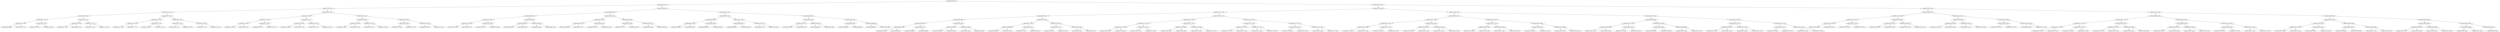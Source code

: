 digraph G{
1845729126 [label="Node{data=[891, 891]}"]
1845729126 -> 382323237
382323237 [label="Node{data=[792, 792]}"]
382323237 -> 927004200
927004200 [label="Node{data=[730, 730]}"]
927004200 -> 720335307
720335307 [label="Node{data=[714, 714]}"]
720335307 -> 1487240023
1487240023 [label="Node{data=[706, 706]}"]
1487240023 -> 15010436
15010436 [label="Node{data=[702, 702]}"]
15010436 -> 816078086
816078086 [label="Node{data=[700, 700]}"]
816078086 -> 1628705776
1628705776 [label="Node{data=[699, 699]}"]
816078086 -> 303608646
303608646 [label="Node{data=[701, 701]}"]
15010436 -> 973159083
973159083 [label="Node{data=[704, 704]}"]
973159083 -> 677321856
677321856 [label="Node{data=[703, 703]}"]
973159083 -> 1771373032
1771373032 [label="Node{data=[705, 705]}"]
1487240023 -> 1044385055
1044385055 [label="Node{data=[710, 710]}"]
1044385055 -> 229096478
229096478 [label="Node{data=[708, 708]}"]
229096478 -> 1573657142
1573657142 [label="Node{data=[707, 707]}"]
229096478 -> 479713830
479713830 [label="Node{data=[709, 709]}"]
1044385055 -> 578880606
578880606 [label="Node{data=[712, 712]}"]
578880606 -> 318114652
318114652 [label="Node{data=[711, 711]}"]
578880606 -> 794214046
794214046 [label="Node{data=[713, 713]}"]
720335307 -> 229771192
229771192 [label="Node{data=[722, 722]}"]
229771192 -> 658198948
658198948 [label="Node{data=[718, 718]}"]
658198948 -> 87364340
87364340 [label="Node{data=[716, 716]}"]
87364340 -> 529395330
529395330 [label="Node{data=[715, 715]}"]
87364340 -> 44021004
44021004 [label="Node{data=[717, 717]}"]
658198948 -> 2144629386
2144629386 [label="Node{data=[720, 720]}"]
2144629386 -> 1381727542
1381727542 [label="Node{data=[719, 719]}"]
2144629386 -> 575823873
575823873 [label="Node{data=[721, 721]}"]
229771192 -> 1570408082
1570408082 [label="Node{data=[726, 726]}"]
1570408082 -> 25624457
25624457 [label="Node{data=[724, 724]}"]
25624457 -> 138252354
138252354 [label="Node{data=[723, 723]}"]
25624457 -> 970898220
970898220 [label="Node{data=[725, 725]}"]
1570408082 -> 813237395
813237395 [label="Node{data=[728, 728]}"]
813237395 -> 112578466
112578466 [label="Node{data=[727, 727]}"]
813237395 -> 1651433654
1651433654 [label="Node{data=[729, 729]}"]
927004200 -> 782573580
782573580 [label="Node{data=[746, 746]}"]
782573580 -> 1442899159
1442899159 [label="Node{data=[738, 738]}"]
1442899159 -> 2128669034
2128669034 [label="Node{data=[734, 734]}"]
2128669034 -> 1797180752
1797180752 [label="Node{data=[732, 732]}"]
1797180752 -> 1824269695
1824269695 [label="Node{data=[731, 731]}"]
1797180752 -> 1028346467
1028346467 [label="Node{data=[733, 733]}"]
2128669034 -> 1142511385
1142511385 [label="Node{data=[736, 736]}"]
1142511385 -> 1508927111
1508927111 [label="Node{data=[735, 735]}"]
1142511385 -> 1424635675
1424635675 [label="Node{data=[737, 737]}"]
1442899159 -> 869642159
869642159 [label="Node{data=[742, 742]}"]
869642159 -> 1039828819
1039828819 [label="Node{data=[740, 740]}"]
1039828819 -> 1734613557
1734613557 [label="Node{data=[739, 739]}"]
1039828819 -> 1647553325
1647553325 [label="Node{data=[741, 741]}"]
869642159 -> 2089146387
2089146387 [label="Node{data=[744, 744]}"]
2089146387 -> 363595983
363595983 [label="Node{data=[743, 743]}"]
2089146387 -> 1381899773
1381899773 [label="Node{data=[745, 745]}"]
782573580 -> 768323160
768323160 [label="Node{data=[784, 784]}"]
768323160 -> 2145169074
2145169074 [label="Node{data=[780, 780]}"]
2145169074 -> 180567030
180567030 [label="Node{data=[748, 748]}"]
180567030 -> 676359846
676359846 [label="Node{data=[747, 747]}"]
180567030 -> 1486466202
1486466202 [label="Node{data=[749, 749]}"]
2145169074 -> 1118445573
1118445573 [label="Node{data=[782, 782]}"]
1118445573 -> 1361428269
1361428269 [label="Node{data=[781, 781]}"]
1118445573 -> 2049695473
2049695473 [label="Node{data=[783, 783]}"]
768323160 -> 1875066962
1875066962 [label="Node{data=[788, 788]}"]
1875066962 -> 2088435623
2088435623 [label="Node{data=[786, 786]}"]
2088435623 -> 5958610
5958610 [label="Node{data=[785, 785]}"]
2088435623 -> 606232958
606232958 [label="Node{data=[787, 787]}"]
1875066962 -> 1360422008
1360422008 [label="Node{data=[790, 790]}"]
1360422008 -> 2059021882
2059021882 [label="Node{data=[789, 789]}"]
1360422008 -> 761880260
761880260 [label="Node{data=[791, 791]}"]
382323237 -> 452457350
452457350 [label="Node{data=[859, 859]}"]
452457350 -> 2015387908
2015387908 [label="Node{data=[808, 808]}"]
2015387908 -> 1396722628
1396722628 [label="Node{data=[800, 800]}"]
1396722628 -> 876126230
876126230 [label="Node{data=[796, 796]}"]
876126230 -> 301342420
301342420 [label="Node{data=[794, 794]}"]
301342420 -> 1780839855
1780839855 [label="Node{data=[793, 793]}"]
301342420 -> 996810052
996810052 [label="Node{data=[795, 795]}"]
876126230 -> 1243816495
1243816495 [label="Node{data=[798, 798]}"]
1243816495 -> 1803715841
1803715841 [label="Node{data=[797, 797]}"]
1243816495 -> 717950419
717950419 [label="Node{data=[799, 799]}"]
1396722628 -> 1101047283
1101047283 [label="Node{data=[804, 804]}"]
1101047283 -> 306300338
306300338 [label="Node{data=[802, 802]}"]
306300338 -> 1838477430
1838477430 [label="Node{data=[801, 801]}"]
306300338 -> 532929922
532929922 [label="Node{data=[803, 803]}"]
1101047283 -> 1527278772
1527278772 [label="Node{data=[806, 806]}"]
1527278772 -> 1207459378
1207459378 [label="Node{data=[805, 805]}"]
1527278772 -> 228921851
228921851 [label="Node{data=[807, 807]}"]
2015387908 -> 210493952
210493952 [label="Node{data=[816, 816]}"]
210493952 -> 352211689
352211689 [label="Node{data=[812, 812]}"]
352211689 -> 301107082
301107082 [label="Node{data=[810, 810]}"]
301107082 -> 880637574
880637574 [label="Node{data=[809, 809]}"]
301107082 -> 1731529195
1731529195 [label="Node{data=[811, 811]}"]
352211689 -> 20604670
20604670 [label="Node{data=[814, 814]}"]
20604670 -> 82931588
82931588 [label="Node{data=[813, 813]}"]
20604670 -> 1541927130
1541927130 [label="Node{data=[815, 815]}"]
210493952 -> 349360156
349360156 [label="Node{data=[846, 846]}"]
349360156 -> 1183664622
1183664622 [label="Node{data=[818, 818]}"]
1183664622 -> 1225753588
1225753588 [label="Node{data=[817, 817]}"]
1183664622 -> 755682095
755682095 [label="Node{data=[819, 819]}"]
349360156 -> 802860194
802860194 [label="Node{data=[857, 857]}"]
802860194 -> 53756558
53756558 [label="Node{data=[856, 856]}"]
802860194 -> 907108671
907108671 [label="Node{data=[858, 858]}"]
452457350 -> 1295619937
1295619937 [label="Node{data=[875, 875]}"]
1295619937 -> 939298264
939298264 [label="Node{data=[867, 867]}"]
939298264 -> 385714587
385714587 [label="Node{data=[863, 863]}"]
385714587 -> 735582946
735582946 [label="Node{data=[861, 861]}"]
735582946 -> 710611559
710611559 [label="Node{data=[860, 860]}"]
735582946 -> 2040191161
2040191161 [label="Node{data=[862, 862]}"]
385714587 -> 55650112
55650112 [label="Node{data=[865, 865]}"]
55650112 -> 1748316866
1748316866 [label="Node{data=[864, 864]}"]
55650112 -> 445631881
445631881 [label="Node{data=[866, 866]}"]
939298264 -> 905941361
905941361 [label="Node{data=[871, 871]}"]
905941361 -> 1067371433
1067371433 [label="Node{data=[869, 869]}"]
1067371433 -> 2122079674
2122079674 [label="Node{data=[868, 868]}"]
1067371433 -> 444277881
444277881 [label="Node{data=[870, 870]}"]
905941361 -> 1397115486
1397115486 [label="Node{data=[873, 873]}"]
1397115486 -> 449576988
449576988 [label="Node{data=[872, 872]}"]
1397115486 -> 104931186
104931186 [label="Node{data=[874, 874]}"]
1295619937 -> 1171958575
1171958575 [label="Node{data=[883, 883]}"]
1171958575 -> 615456112
615456112 [label="Node{data=[879, 879]}"]
615456112 -> 1578706201
1578706201 [label="Node{data=[877, 877]}"]
1578706201 -> 1353517863
1353517863 [label="Node{data=[876, 876]}"]
1578706201 -> 1077821902
1077821902 [label="Node{data=[878, 878]}"]
615456112 -> 480673828
480673828 [label="Node{data=[881, 881]}"]
480673828 -> 192962372
192962372 [label="Node{data=[880, 880]}"]
480673828 -> 869046560
869046560 [label="Node{data=[882, 882]}"]
1171958575 -> 30314150
30314150 [label="Node{data=[887, 887]}"]
30314150 -> 692164891
692164891 [label="Node{data=[885, 885]}"]
692164891 -> 540182792
540182792 [label="Node{data=[884, 884]}"]
692164891 -> 2011169207
2011169207 [label="Node{data=[886, 886]}"]
30314150 -> 44960339
44960339 [label="Node{data=[889, 889]}"]
44960339 -> 662884956
662884956 [label="Node{data=[888, 888]}"]
44960339 -> 332162413
332162413 [label="Node{data=[890, 890]}"]
1845729126 -> 1683370778
1683370778 [label="Node{data=[8737, 8737]}"]
1683370778 -> 374886737
374886737 [label="Node{data=[1803, 1803]}"]
374886737 -> 662266356
662266356 [label="Node{data=[1032, 1032]}"]
662266356 -> 1475256187
1475256187 [label="Node{data=[907, 907]}"]
1475256187 -> 49653887
49653887 [label="Node{data=[899, 899]}"]
49653887 -> 1450419113
1450419113 [label="Node{data=[895, 895]}"]
1450419113 -> 979967570
979967570 [label="Node{data=[893, 893]}"]
979967570 -> 434064163
434064163 [label="Node{data=[892, 892]}"]
979967570 -> 918994487
918994487 [label="Node{data=[894, 894]}"]
1450419113 -> 2103655853
2103655853 [label="Node{data=[897, 897]}"]
2103655853 -> 260716509
260716509 [label="Node{data=[896, 896]}"]
2103655853 -> 1819276124
1819276124 [label="Node{data=[898, 898]}"]
49653887 -> 1868292064
1868292064 [label="Node{data=[903, 903]}"]
1868292064 -> 187767283
187767283 [label="Node{data=[901, 901]}"]
187767283 -> 1440478103
1440478103 [label="Node{data=[900, 900]}"]
187767283 -> 1186795363
1186795363 [label="Node{data=[902, 902]}"]
1868292064 -> 1999142027
1999142027 [label="Node{data=[905, 905]}"]
1999142027 -> 1951730972
1951730972 [label="Node{data=[904, 904]}"]
1999142027 -> 2115510090
2115510090 [label="Node{data=[906, 906]}"]
1475256187 -> 1349571069
1349571069 [label="Node{data=[915, 915]}"]
1349571069 -> 1686647644
1686647644 [label="Node{data=[911, 911]}"]
1686647644 -> 954855228
954855228 [label="Node{data=[909, 909]}"]
954855228 -> 104154404
104154404 [label="Node{data=[908, 908]}"]
954855228 -> 1344045862
1344045862 [label="Node{data=[910, 910]}"]
1686647644 -> 1965775018
1965775018 [label="Node{data=[913, 913]}"]
1965775018 -> 46979388
46979388 [label="Node{data=[912, 912]}"]
1965775018 -> 779923492
779923492 [label="Node{data=[914, 914]}"]
1349571069 -> 441254782
441254782 [label="Node{data=[979, 979]}"]
441254782 -> 890037909
890037909 [label="Node{data=[917, 917]}"]
890037909 -> 1374538801
1374538801 [label="Node{data=[916, 916]}"]
890037909 -> 450603960
450603960 [label="Node{data=[952, 952]}"]
441254782 -> 1761549678
1761549678 [label="Node{data=[981, 981]}"]
1761549678 -> 974485162
974485162 [label="Node{data=[980, 980]}"]
1761549678 -> 94812573
94812573 [label="Node{data=[982, 982]}"]
662266356 -> 1114068218
1114068218 [label="Node{data=[1571, 1571]}"]
1114068218 -> 1382229429
1382229429 [label="Node{data=[1563, 1563]}"]
1382229429 -> 1129490805
1129490805 [label="Node{data=[1474, 1474]}"]
1129490805 -> 1929939667
1929939667 [label="Node{data=[1413, 1413]}"]
1929939667 -> 196137164
196137164 [label="Node{data=[1063, 1063]}"]
1929939667 -> 1085604482
1085604482 [label="Node{data=[1458, 1458]}"]
1129490805 -> 385483488
385483488 [label="Node{data=[1513, 1513]}"]
385483488 -> 554917118
554917118 [label="Node{data=[1497, 1497]}"]
385483488 -> 740875936
740875936 [label="Node{data=[1562, 1562]}"]
1382229429 -> 1155623093
1155623093 [label="Node{data=[1567, 1567]}"]
1155623093 -> 38440907
38440907 [label="Node{data=[1565, 1565]}"]
38440907 -> 956684240
956684240 [label="Node{data=[1564, 1564]}"]
38440907 -> 1404224398
1404224398 [label="Node{data=[1566, 1566]}"]
1155623093 -> 475643277
475643277 [label="Node{data=[1569, 1569]}"]
475643277 -> 1245400346
1245400346 [label="Node{data=[1568, 1568]}"]
475643277 -> 1561835738
1561835738 [label="Node{data=[1570, 1570]}"]
1114068218 -> 419212869
419212869 [label="Node{data=[1579, 1579]}"]
419212869 -> 1226362114
1226362114 [label="Node{data=[1575, 1575]}"]
1226362114 -> 1499138726
1499138726 [label="Node{data=[1573, 1573]}"]
1499138726 -> 963295295
963295295 [label="Node{data=[1572, 1572]}"]
1499138726 -> 1142532049
1142532049 [label="Node{data=[1574, 1574]}"]
1226362114 -> 1273365133
1273365133 [label="Node{data=[1577, 1577]}"]
1273365133 -> 1248407405
1248407405 [label="Node{data=[1576, 1576]}"]
1273365133 -> 640601439
640601439 [label="Node{data=[1578, 1578]}"]
419212869 -> 796971364
796971364 [label="Node{data=[1637, 1637]}"]
796971364 -> 1418284147
1418284147 [label="Node{data=[1592, 1592]}"]
1418284147 -> 1469580232
1469580232 [label="Node{data=[1580, 1580]}"]
1418284147 -> 118253649
118253649 [label="Node{data=[1629, 1629]}"]
796971364 -> 774804005
774804005 [label="Node{data=[1716, 1716]}"]
774804005 -> 811247943
811247943 [label="Node{data=[1689, 1689]}"]
774804005 -> 667646663
667646663 [label="Node{data=[1762, 1762]}"]
374886737 -> 1138868367
1138868367 [label="Node{data=[1846, 1846]}"]
1138868367 -> 419749228
419749228 [label="Node{data=[1827, 1827]}"]
419749228 -> 2087800730
2087800730 [label="Node{data=[1819, 1819]}"]
2087800730 -> 9441169
9441169 [label="Node{data=[1815, 1815]}"]
9441169 -> 1303925428
1303925428 [label="Node{data=[1813, 1813]}"]
1303925428 -> 1927813586
1927813586 [label="Node{data=[1812, 1812]}"]
1303925428 -> 76776842
76776842 [label="Node{data=[1814, 1814]}"]
9441169 -> 83881486
83881486 [label="Node{data=[1817, 1817]}"]
83881486 -> 199041495
199041495 [label="Node{data=[1816, 1816]}"]
83881486 -> 969514999
969514999 [label="Node{data=[1818, 1818]}"]
2087800730 -> 569303697
569303697 [label="Node{data=[1823, 1823]}"]
569303697 -> 1511716668
1511716668 [label="Node{data=[1821, 1821]}"]
1511716668 -> 950777393
950777393 [label="Node{data=[1820, 1820]}"]
1511716668 -> 1298702580
1298702580 [label="Node{data=[1822, 1822]}"]
569303697 -> 465840546
465840546 [label="Node{data=[1825, 1825]}"]
465840546 -> 384470769
384470769 [label="Node{data=[1824, 1824]}"]
465840546 -> 1939187747
1939187747 [label="Node{data=[1826, 1826]}"]
419749228 -> 2071120293
2071120293 [label="Node{data=[1838, 1838]}"]
2071120293 -> 1094805072
1094805072 [label="Node{data=[1831, 1831]}"]
1094805072 -> 60749199
60749199 [label="Node{data=[1829, 1829]}"]
60749199 -> 1570017647
1570017647 [label="Node{data=[1828, 1828]}"]
60749199 -> 818304153
818304153 [label="Node{data=[1830, 1830]}"]
1094805072 -> 2063587127
2063587127 [label="Node{data=[1833, 1833]}"]
2063587127 -> 238647146
238647146 [label="Node{data=[1832, 1832]}"]
2063587127 -> 2002747435
2002747435 [label="Node{data=[1834, 1834]}"]
2071120293 -> 1975480517
1975480517 [label="Node{data=[1842, 1842]}"]
1975480517 -> 1912424234
1912424234 [label="Node{data=[1840, 1840]}"]
1912424234 -> 884669528
884669528 [label="Node{data=[1839, 1839]}"]
1912424234 -> 1064270908
1064270908 [label="Node{data=[1841, 1841]}"]
1975480517 -> 827853388
827853388 [label="Node{data=[1844, 1844]}"]
827853388 -> 713543514
713543514 [label="Node{data=[1843, 1843]}"]
827853388 -> 1228717678
1228717678 [label="Node{data=[1845, 1845]}"]
1138868367 -> 225879529
225879529 [label="Node{data=[8571, 8571]}"]
225879529 -> 2081281121
2081281121 [label="Node{data=[8563, 8563]}"]
2081281121 -> 1751394725
1751394725 [label="Node{data=[1972, 1972]}"]
1751394725 -> 1141318921
1141318921 [label="Node{data=[1848, 1848]}"]
1141318921 -> 2087094669
2087094669 [label="Node{data=[1847, 1847]}"]
1141318921 -> 1851450556
1851450556 [label="Node{data=[1849, 1849]}"]
1751394725 -> 658162131
658162131 [label="Node{data=[8537, 8537]}"]
658162131 -> 1525188432
1525188432 [label="Node{data=[2018, 2018]}"]
658162131 -> 302667617
302667617 [label="Node{data=[8562, 8562]}"]
2081281121 -> 734801560
734801560 [label="Node{data=[8567, 8567]}"]
734801560 -> 1510561387
1510561387 [label="Node{data=[8565, 8565]}"]
1510561387 -> 1145407613
1145407613 [label="Node{data=[8564, 8564]}"]
1510561387 -> 78937803
78937803 [label="Node{data=[8566, 8566]}"]
734801560 -> 1321613355
1321613355 [label="Node{data=[8569, 8569]}"]
1321613355 -> 1584170390
1584170390 [label="Node{data=[8568, 8568]}"]
1321613355 -> 914548806
914548806 [label="Node{data=[8570, 8570]}"]
225879529 -> 300391035
300391035 [label="Node{data=[8729, 8729]}"]
300391035 -> 1855975180
1855975180 [label="Node{data=[8575, 8575]}"]
1855975180 -> 1424328572
1424328572 [label="Node{data=[8573, 8573]}"]
1424328572 -> 1971619198
1971619198 [label="Node{data=[8572, 8572]}"]
1424328572 -> 1478360567
1478360567 [label="Node{data=[8574, 8574]}"]
1855975180 -> 1240174199
1240174199 [label="Node{data=[8577, 8577]}"]
1240174199 -> 835530321
835530321 [label="Node{data=[8576, 8576]}"]
1240174199 -> 1614017123
1614017123 [label="Node{data=[8723, 8723]}"]
300391035 -> 1475758551
1475758551 [label="Node{data=[8733, 8733]}"]
1475758551 -> 1123806568
1123806568 [label="Node{data=[8731, 8731]}"]
1123806568 -> 438103232
438103232 [label="Node{data=[8730, 8730]}"]
1123806568 -> 1698936074
1698936074 [label="Node{data=[8732, 8732]}"]
1475758551 -> 2027652
2027652 [label="Node{data=[8735, 8735]}"]
2027652 -> 496229698
496229698 [label="Node{data=[8734, 8734]}"]
2027652 -> 1620334812
1620334812 [label="Node{data=[8736, 8736]}"]
1683370778 -> 403130913
403130913 [label="Node{data=[9142, 9142]}"]
403130913 -> 1877611381
1877611381 [label="Node{data=[9097, 9097]}"]
1877611381 -> 1821424135
1821424135 [label="Node{data=[8745, 8745]}"]
1821424135 -> 780160497
780160497 [label="Node{data=[8741, 8741]}"]
780160497 -> 208948290
208948290 [label="Node{data=[8739, 8739]}"]
208948290 -> 867862274
867862274 [label="Node{data=[8738, 8738]}"]
208948290 -> 1519604720
1519604720 [label="Node{data=[8740, 8740]}"]
780160497 -> 1993368214
1993368214 [label="Node{data=[8743, 8743]}"]
1993368214 -> 1483220562
1483220562 [label="Node{data=[8742, 8742]}"]
1993368214 -> 1066215626
1066215626 [label="Node{data=[8744, 8744]}"]
1821424135 -> 2143412248
2143412248 [label="Node{data=[8749, 8749]}"]
2143412248 -> 183560612
183560612 [label="Node{data=[8747, 8747]}"]
183560612 -> 322110494
322110494 [label="Node{data=[8746, 8746]}"]
183560612 -> 1160685002
1160685002 [label="Node{data=[8748, 8748]}"]
2143412248 -> 891243607
891243607 [label="Node{data=[8814, 8814]}"]
891243607 -> 942616217
942616217 [label="Node{data=[8795, 8795]}"]
891243607 -> 859295350
859295350 [label="Node{data=[9071, 9071]}"]
1877611381 -> 50806063
50806063 [label="Node{data=[9134, 9134]}"]
50806063 -> 1278588140
1278588140 [label="Node{data=[9130, 9130]}"]
1278588140 -> 221184021
221184021 [label="Node{data=[9128, 9128]}"]
221184021 -> 15088568
15088568 [label="Node{data=[9127, 9127]}"]
221184021 -> 976388302
976388302 [label="Node{data=[9129, 9129]}"]
1278588140 -> 1531040176
1531040176 [label="Node{data=[9132, 9132]}"]
1531040176 -> 773545317
773545317 [label="Node{data=[9131, 9131]}"]
1531040176 -> 529635557
529635557 [label="Node{data=[9133, 9133]}"]
50806063 -> 831213353
831213353 [label="Node{data=[9138, 9138]}"]
831213353 -> 1678951673
1678951673 [label="Node{data=[9136, 9136]}"]
1678951673 -> 269901163
269901163 [label="Node{data=[9135, 9135]}"]
1678951673 -> 55818556
55818556 [label="Node{data=[9137, 9137]}"]
831213353 -> 1749699704
1749699704 [label="Node{data=[9140, 9140]}"]
1749699704 -> 437086340
437086340 [label="Node{data=[9139, 9139]}"]
1749699704 -> 944931755
944931755 [label="Node{data=[9141, 9141]}"]
403130913 -> 643188676
643188676 [label="Node{data=[9275, 9275]}"]
643188676 -> 482735866
482735866 [label="Node{data=[9185, 9185]}"]
482735866 -> 1836971182
1836971182 [label="Node{data=[9177, 9177]}"]
1836971182 -> 1100905841
1100905841 [label="Node{data=[9173, 9173]}"]
1100905841 -> 1440905953
1440905953 [label="Node{data=[9171, 9171]}"]
1440905953 -> 1721967745
1721967745 [label="Node{data=[9143, 9143]}"]
1440905953 -> 1685681279
1685681279 [label="Node{data=[9172, 9172]}"]
1100905841 -> 1455356020
1455356020 [label="Node{data=[9175, 9175]}"]
1455356020 -> 281912624
281912624 [label="Node{data=[9174, 9174]}"]
1455356020 -> 1865751684
1865751684 [label="Node{data=[9176, 9176]}"]
1836971182 -> 1077958545
1077958545 [label="Node{data=[9181, 9181]}"]
1077958545 -> 1629256373
1629256373 [label="Node{data=[9179, 9179]}"]
1629256373 -> 470136707
470136707 [label="Node{data=[9178, 9178]}"]
1629256373 -> 1536379323
1536379323 [label="Node{data=[9180, 9180]}"]
1077958545 -> 422408583
422408583 [label="Node{data=[9183, 9183]}"]
422408583 -> 459700677
459700677 [label="Node{data=[9182, 9182]}"]
422408583 -> 711879813
711879813 [label="Node{data=[9184, 9184]}"]
482735866 -> 1810970338
1810970338 [label="Node{data=[9254, 9254]}"]
1810970338 -> 430097234
430097234 [label="Node{data=[9189, 9189]}"]
430097234 -> 824326642
824326642 [label="Node{data=[9187, 9187]}"]
824326642 -> 1760653591
1760653591 [label="Node{data=[9186, 9186]}"]
824326642 -> 181734605
181734605 [label="Node{data=[9188, 9188]}"]
430097234 -> 90371734
90371734 [label="Node{data=[9252, 9252]}"]
90371734 -> 632267361
632267361 [label="Node{data=[9190, 9190]}"]
90371734 -> 1186268682
1186268682 [label="Node{data=[9253, 9253]}"]
1810970338 -> 1680132469
1680132469 [label="Node{data=[9271, 9271]}"]
1680132469 -> 1986020641
1986020641 [label="Node{data=[9256, 9256]}"]
1986020641 -> 772037926
772037926 [label="Node{data=[9255, 9255]}"]
1986020641 -> 1089444794
1089444794 [label="Node{data=[9270, 9270]}"]
1680132469 -> 37916083
37916083 [label="Node{data=[9273, 9273]}"]
37916083 -> 1988069783
1988069783 [label="Node{data=[9272, 9272]}"]
37916083 -> 2048788243
2048788243 [label="Node{data=[9274, 9274]}"]
643188676 -> 1183867297
1183867297 [label="Node{data=[9356, 9356]}"]
1183867297 -> 1353274325
1353274325 [label="Node{data=[9283, 9283]}"]
1353274325 -> 1511021414
1511021414 [label="Node{data=[9279, 9279]}"]
1511021414 -> 1346173352
1346173352 [label="Node{data=[9277, 9277]}"]
1346173352 -> 358881127
358881127 [label="Node{data=[9276, 9276]}"]
1346173352 -> 256498149
256498149 [label="Node{data=[9278, 9278]}"]
1511021414 -> 1473935361
1473935361 [label="Node{data=[9281, 9281]}"]
1473935361 -> 1612462827
1612462827 [label="Node{data=[9280, 9280]}"]
1473935361 -> 1442236064
1442236064 [label="Node{data=[9282, 9282]}"]
1353274325 -> 338803466
338803466 [label="Node{data=[9305, 9305]}"]
338803466 -> 279958525
279958525 [label="Node{data=[9285, 9285]}"]
279958525 -> 300247137
300247137 [label="Node{data=[9284, 9284]}"]
279958525 -> 1925541691
1925541691 [label="Node{data=[9286, 9286]}"]
338803466 -> 1807053698
1807053698 [label="Node{data=[9354, 9354]}"]
1807053698 -> 90928434
90928434 [label="Node{data=[9327, 9327]}"]
1807053698 -> 1073193886
1073193886 [label="Node{data=[9355, 9355]}"]
1183867297 -> 1720893420
1720893420 [label="Node{data=[9364, 9364]}"]
1720893420 -> 645659103
645659103 [label="Node{data=[9360, 9360]}"]
645659103 -> 2020068039
2020068039 [label="Node{data=[9358, 9358]}"]
2020068039 -> 2056158470
2056158470 [label="Node{data=[9357, 9357]}"]
2020068039 -> 152092772
152092772 [label="Node{data=[9359, 9359]}"]
645659103 -> 1893492120
1893492120 [label="Node{data=[9362, 9362]}"]
1893492120 -> 917223606
917223606 [label="Node{data=[9361, 9361]}"]
1893492120 -> 1069843752
1069843752 [label="Node{data=[9363, 9363]}"]
1720893420 -> 819487060
819487060 [label="Node{data=[9390, 9390]}"]
819487060 -> 591078002
591078002 [label="Node{data=[9366, 9366]}"]
591078002 -> 1220432043
1220432043 [label="Node{data=[9365, 9365]}"]
591078002 -> 1405645137
1405645137 [label="Node{data=[9367, 9367]}"]
819487060 -> 543783101
543783101 [label="Node{data=[9419, 9419]}"]
543783101 -> 1513879152
1513879152 [label="Node{data=[9938, 9938]}"]
}